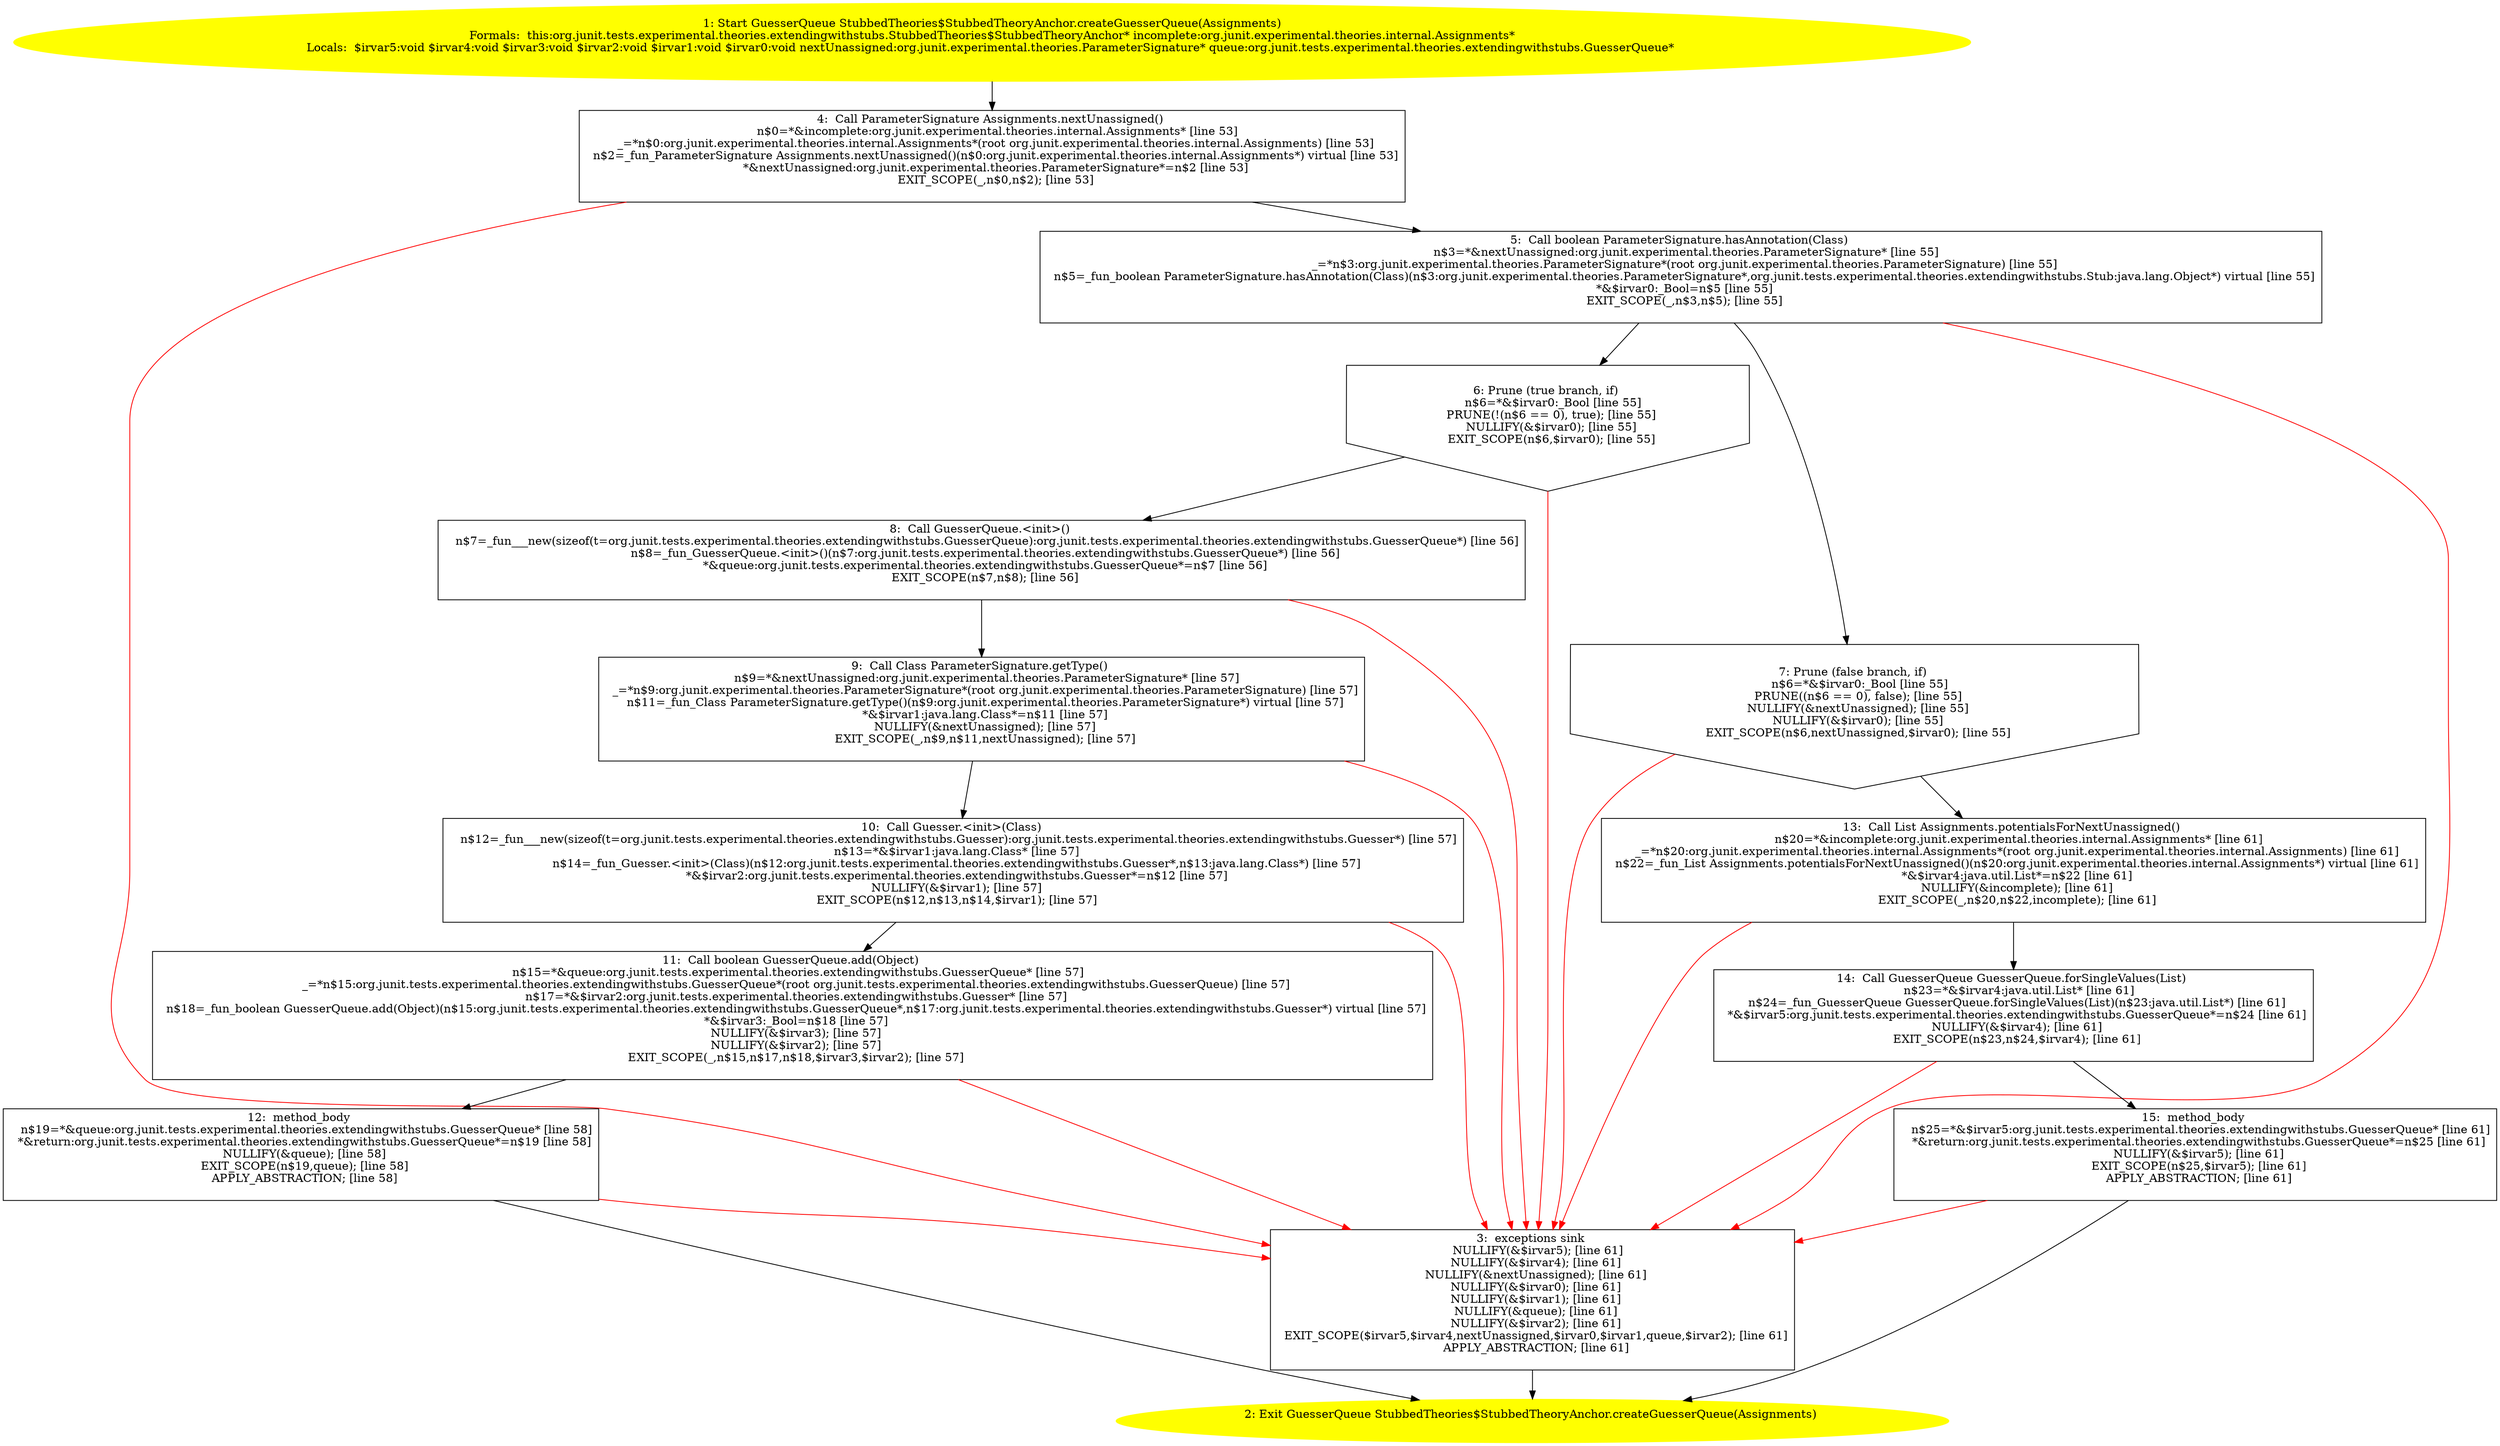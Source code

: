 /* @generated */
digraph cfg {
"org.junit.tests.experimental.theories.extendingwithstubs.StubbedTheories$StubbedTheoryAnchor.createG.51b8551e8a2bf22511066730b3451357_1" [label="1: Start GuesserQueue StubbedTheories$StubbedTheoryAnchor.createGuesserQueue(Assignments)\nFormals:  this:org.junit.tests.experimental.theories.extendingwithstubs.StubbedTheories$StubbedTheoryAnchor* incomplete:org.junit.experimental.theories.internal.Assignments*\nLocals:  $irvar5:void $irvar4:void $irvar3:void $irvar2:void $irvar1:void $irvar0:void nextUnassigned:org.junit.experimental.theories.ParameterSignature* queue:org.junit.tests.experimental.theories.extendingwithstubs.GuesserQueue* \n  " color=yellow style=filled]
	

	 "org.junit.tests.experimental.theories.extendingwithstubs.StubbedTheories$StubbedTheoryAnchor.createG.51b8551e8a2bf22511066730b3451357_1" -> "org.junit.tests.experimental.theories.extendingwithstubs.StubbedTheories$StubbedTheoryAnchor.createG.51b8551e8a2bf22511066730b3451357_4" ;
"org.junit.tests.experimental.theories.extendingwithstubs.StubbedTheories$StubbedTheoryAnchor.createG.51b8551e8a2bf22511066730b3451357_2" [label="2: Exit GuesserQueue StubbedTheories$StubbedTheoryAnchor.createGuesserQueue(Assignments) \n  " color=yellow style=filled]
	

"org.junit.tests.experimental.theories.extendingwithstubs.StubbedTheories$StubbedTheoryAnchor.createG.51b8551e8a2bf22511066730b3451357_3" [label="3:  exceptions sink \n   NULLIFY(&$irvar5); [line 61]\n  NULLIFY(&$irvar4); [line 61]\n  NULLIFY(&nextUnassigned); [line 61]\n  NULLIFY(&$irvar0); [line 61]\n  NULLIFY(&$irvar1); [line 61]\n  NULLIFY(&queue); [line 61]\n  NULLIFY(&$irvar2); [line 61]\n  EXIT_SCOPE($irvar5,$irvar4,nextUnassigned,$irvar0,$irvar1,queue,$irvar2); [line 61]\n  APPLY_ABSTRACTION; [line 61]\n " shape="box"]
	

	 "org.junit.tests.experimental.theories.extendingwithstubs.StubbedTheories$StubbedTheoryAnchor.createG.51b8551e8a2bf22511066730b3451357_3" -> "org.junit.tests.experimental.theories.extendingwithstubs.StubbedTheories$StubbedTheoryAnchor.createG.51b8551e8a2bf22511066730b3451357_2" ;
"org.junit.tests.experimental.theories.extendingwithstubs.StubbedTheories$StubbedTheoryAnchor.createG.51b8551e8a2bf22511066730b3451357_4" [label="4:  Call ParameterSignature Assignments.nextUnassigned() \n   n$0=*&incomplete:org.junit.experimental.theories.internal.Assignments* [line 53]\n  _=*n$0:org.junit.experimental.theories.internal.Assignments*(root org.junit.experimental.theories.internal.Assignments) [line 53]\n  n$2=_fun_ParameterSignature Assignments.nextUnassigned()(n$0:org.junit.experimental.theories.internal.Assignments*) virtual [line 53]\n  *&nextUnassigned:org.junit.experimental.theories.ParameterSignature*=n$2 [line 53]\n  EXIT_SCOPE(_,n$0,n$2); [line 53]\n " shape="box"]
	

	 "org.junit.tests.experimental.theories.extendingwithstubs.StubbedTheories$StubbedTheoryAnchor.createG.51b8551e8a2bf22511066730b3451357_4" -> "org.junit.tests.experimental.theories.extendingwithstubs.StubbedTheories$StubbedTheoryAnchor.createG.51b8551e8a2bf22511066730b3451357_5" ;
	 "org.junit.tests.experimental.theories.extendingwithstubs.StubbedTheories$StubbedTheoryAnchor.createG.51b8551e8a2bf22511066730b3451357_4" -> "org.junit.tests.experimental.theories.extendingwithstubs.StubbedTheories$StubbedTheoryAnchor.createG.51b8551e8a2bf22511066730b3451357_3" [color="red" ];
"org.junit.tests.experimental.theories.extendingwithstubs.StubbedTheories$StubbedTheoryAnchor.createG.51b8551e8a2bf22511066730b3451357_5" [label="5:  Call boolean ParameterSignature.hasAnnotation(Class) \n   n$3=*&nextUnassigned:org.junit.experimental.theories.ParameterSignature* [line 55]\n  _=*n$3:org.junit.experimental.theories.ParameterSignature*(root org.junit.experimental.theories.ParameterSignature) [line 55]\n  n$5=_fun_boolean ParameterSignature.hasAnnotation(Class)(n$3:org.junit.experimental.theories.ParameterSignature*,org.junit.tests.experimental.theories.extendingwithstubs.Stub:java.lang.Object*) virtual [line 55]\n  *&$irvar0:_Bool=n$5 [line 55]\n  EXIT_SCOPE(_,n$3,n$5); [line 55]\n " shape="box"]
	

	 "org.junit.tests.experimental.theories.extendingwithstubs.StubbedTheories$StubbedTheoryAnchor.createG.51b8551e8a2bf22511066730b3451357_5" -> "org.junit.tests.experimental.theories.extendingwithstubs.StubbedTheories$StubbedTheoryAnchor.createG.51b8551e8a2bf22511066730b3451357_6" ;
	 "org.junit.tests.experimental.theories.extendingwithstubs.StubbedTheories$StubbedTheoryAnchor.createG.51b8551e8a2bf22511066730b3451357_5" -> "org.junit.tests.experimental.theories.extendingwithstubs.StubbedTheories$StubbedTheoryAnchor.createG.51b8551e8a2bf22511066730b3451357_7" ;
	 "org.junit.tests.experimental.theories.extendingwithstubs.StubbedTheories$StubbedTheoryAnchor.createG.51b8551e8a2bf22511066730b3451357_5" -> "org.junit.tests.experimental.theories.extendingwithstubs.StubbedTheories$StubbedTheoryAnchor.createG.51b8551e8a2bf22511066730b3451357_3" [color="red" ];
"org.junit.tests.experimental.theories.extendingwithstubs.StubbedTheories$StubbedTheoryAnchor.createG.51b8551e8a2bf22511066730b3451357_6" [label="6: Prune (true branch, if) \n   n$6=*&$irvar0:_Bool [line 55]\n  PRUNE(!(n$6 == 0), true); [line 55]\n  NULLIFY(&$irvar0); [line 55]\n  EXIT_SCOPE(n$6,$irvar0); [line 55]\n " shape="invhouse"]
	

	 "org.junit.tests.experimental.theories.extendingwithstubs.StubbedTheories$StubbedTheoryAnchor.createG.51b8551e8a2bf22511066730b3451357_6" -> "org.junit.tests.experimental.theories.extendingwithstubs.StubbedTheories$StubbedTheoryAnchor.createG.51b8551e8a2bf22511066730b3451357_8" ;
	 "org.junit.tests.experimental.theories.extendingwithstubs.StubbedTheories$StubbedTheoryAnchor.createG.51b8551e8a2bf22511066730b3451357_6" -> "org.junit.tests.experimental.theories.extendingwithstubs.StubbedTheories$StubbedTheoryAnchor.createG.51b8551e8a2bf22511066730b3451357_3" [color="red" ];
"org.junit.tests.experimental.theories.extendingwithstubs.StubbedTheories$StubbedTheoryAnchor.createG.51b8551e8a2bf22511066730b3451357_7" [label="7: Prune (false branch, if) \n   n$6=*&$irvar0:_Bool [line 55]\n  PRUNE((n$6 == 0), false); [line 55]\n  NULLIFY(&nextUnassigned); [line 55]\n  NULLIFY(&$irvar0); [line 55]\n  EXIT_SCOPE(n$6,nextUnassigned,$irvar0); [line 55]\n " shape="invhouse"]
	

	 "org.junit.tests.experimental.theories.extendingwithstubs.StubbedTheories$StubbedTheoryAnchor.createG.51b8551e8a2bf22511066730b3451357_7" -> "org.junit.tests.experimental.theories.extendingwithstubs.StubbedTheories$StubbedTheoryAnchor.createG.51b8551e8a2bf22511066730b3451357_13" ;
	 "org.junit.tests.experimental.theories.extendingwithstubs.StubbedTheories$StubbedTheoryAnchor.createG.51b8551e8a2bf22511066730b3451357_7" -> "org.junit.tests.experimental.theories.extendingwithstubs.StubbedTheories$StubbedTheoryAnchor.createG.51b8551e8a2bf22511066730b3451357_3" [color="red" ];
"org.junit.tests.experimental.theories.extendingwithstubs.StubbedTheories$StubbedTheoryAnchor.createG.51b8551e8a2bf22511066730b3451357_8" [label="8:  Call GuesserQueue.<init>() \n   n$7=_fun___new(sizeof(t=org.junit.tests.experimental.theories.extendingwithstubs.GuesserQueue):org.junit.tests.experimental.theories.extendingwithstubs.GuesserQueue*) [line 56]\n  n$8=_fun_GuesserQueue.<init>()(n$7:org.junit.tests.experimental.theories.extendingwithstubs.GuesserQueue*) [line 56]\n  *&queue:org.junit.tests.experimental.theories.extendingwithstubs.GuesserQueue*=n$7 [line 56]\n  EXIT_SCOPE(n$7,n$8); [line 56]\n " shape="box"]
	

	 "org.junit.tests.experimental.theories.extendingwithstubs.StubbedTheories$StubbedTheoryAnchor.createG.51b8551e8a2bf22511066730b3451357_8" -> "org.junit.tests.experimental.theories.extendingwithstubs.StubbedTheories$StubbedTheoryAnchor.createG.51b8551e8a2bf22511066730b3451357_9" ;
	 "org.junit.tests.experimental.theories.extendingwithstubs.StubbedTheories$StubbedTheoryAnchor.createG.51b8551e8a2bf22511066730b3451357_8" -> "org.junit.tests.experimental.theories.extendingwithstubs.StubbedTheories$StubbedTheoryAnchor.createG.51b8551e8a2bf22511066730b3451357_3" [color="red" ];
"org.junit.tests.experimental.theories.extendingwithstubs.StubbedTheories$StubbedTheoryAnchor.createG.51b8551e8a2bf22511066730b3451357_9" [label="9:  Call Class ParameterSignature.getType() \n   n$9=*&nextUnassigned:org.junit.experimental.theories.ParameterSignature* [line 57]\n  _=*n$9:org.junit.experimental.theories.ParameterSignature*(root org.junit.experimental.theories.ParameterSignature) [line 57]\n  n$11=_fun_Class ParameterSignature.getType()(n$9:org.junit.experimental.theories.ParameterSignature*) virtual [line 57]\n  *&$irvar1:java.lang.Class*=n$11 [line 57]\n  NULLIFY(&nextUnassigned); [line 57]\n  EXIT_SCOPE(_,n$9,n$11,nextUnassigned); [line 57]\n " shape="box"]
	

	 "org.junit.tests.experimental.theories.extendingwithstubs.StubbedTheories$StubbedTheoryAnchor.createG.51b8551e8a2bf22511066730b3451357_9" -> "org.junit.tests.experimental.theories.extendingwithstubs.StubbedTheories$StubbedTheoryAnchor.createG.51b8551e8a2bf22511066730b3451357_10" ;
	 "org.junit.tests.experimental.theories.extendingwithstubs.StubbedTheories$StubbedTheoryAnchor.createG.51b8551e8a2bf22511066730b3451357_9" -> "org.junit.tests.experimental.theories.extendingwithstubs.StubbedTheories$StubbedTheoryAnchor.createG.51b8551e8a2bf22511066730b3451357_3" [color="red" ];
"org.junit.tests.experimental.theories.extendingwithstubs.StubbedTheories$StubbedTheoryAnchor.createG.51b8551e8a2bf22511066730b3451357_10" [label="10:  Call Guesser.<init>(Class) \n   n$12=_fun___new(sizeof(t=org.junit.tests.experimental.theories.extendingwithstubs.Guesser):org.junit.tests.experimental.theories.extendingwithstubs.Guesser*) [line 57]\n  n$13=*&$irvar1:java.lang.Class* [line 57]\n  n$14=_fun_Guesser.<init>(Class)(n$12:org.junit.tests.experimental.theories.extendingwithstubs.Guesser*,n$13:java.lang.Class*) [line 57]\n  *&$irvar2:org.junit.tests.experimental.theories.extendingwithstubs.Guesser*=n$12 [line 57]\n  NULLIFY(&$irvar1); [line 57]\n  EXIT_SCOPE(n$12,n$13,n$14,$irvar1); [line 57]\n " shape="box"]
	

	 "org.junit.tests.experimental.theories.extendingwithstubs.StubbedTheories$StubbedTheoryAnchor.createG.51b8551e8a2bf22511066730b3451357_10" -> "org.junit.tests.experimental.theories.extendingwithstubs.StubbedTheories$StubbedTheoryAnchor.createG.51b8551e8a2bf22511066730b3451357_11" ;
	 "org.junit.tests.experimental.theories.extendingwithstubs.StubbedTheories$StubbedTheoryAnchor.createG.51b8551e8a2bf22511066730b3451357_10" -> "org.junit.tests.experimental.theories.extendingwithstubs.StubbedTheories$StubbedTheoryAnchor.createG.51b8551e8a2bf22511066730b3451357_3" [color="red" ];
"org.junit.tests.experimental.theories.extendingwithstubs.StubbedTheories$StubbedTheoryAnchor.createG.51b8551e8a2bf22511066730b3451357_11" [label="11:  Call boolean GuesserQueue.add(Object) \n   n$15=*&queue:org.junit.tests.experimental.theories.extendingwithstubs.GuesserQueue* [line 57]\n  _=*n$15:org.junit.tests.experimental.theories.extendingwithstubs.GuesserQueue*(root org.junit.tests.experimental.theories.extendingwithstubs.GuesserQueue) [line 57]\n  n$17=*&$irvar2:org.junit.tests.experimental.theories.extendingwithstubs.Guesser* [line 57]\n  n$18=_fun_boolean GuesserQueue.add(Object)(n$15:org.junit.tests.experimental.theories.extendingwithstubs.GuesserQueue*,n$17:org.junit.tests.experimental.theories.extendingwithstubs.Guesser*) virtual [line 57]\n  *&$irvar3:_Bool=n$18 [line 57]\n  NULLIFY(&$irvar3); [line 57]\n  NULLIFY(&$irvar2); [line 57]\n  EXIT_SCOPE(_,n$15,n$17,n$18,$irvar3,$irvar2); [line 57]\n " shape="box"]
	

	 "org.junit.tests.experimental.theories.extendingwithstubs.StubbedTheories$StubbedTheoryAnchor.createG.51b8551e8a2bf22511066730b3451357_11" -> "org.junit.tests.experimental.theories.extendingwithstubs.StubbedTheories$StubbedTheoryAnchor.createG.51b8551e8a2bf22511066730b3451357_12" ;
	 "org.junit.tests.experimental.theories.extendingwithstubs.StubbedTheories$StubbedTheoryAnchor.createG.51b8551e8a2bf22511066730b3451357_11" -> "org.junit.tests.experimental.theories.extendingwithstubs.StubbedTheories$StubbedTheoryAnchor.createG.51b8551e8a2bf22511066730b3451357_3" [color="red" ];
"org.junit.tests.experimental.theories.extendingwithstubs.StubbedTheories$StubbedTheoryAnchor.createG.51b8551e8a2bf22511066730b3451357_12" [label="12:  method_body \n   n$19=*&queue:org.junit.tests.experimental.theories.extendingwithstubs.GuesserQueue* [line 58]\n  *&return:org.junit.tests.experimental.theories.extendingwithstubs.GuesserQueue*=n$19 [line 58]\n  NULLIFY(&queue); [line 58]\n  EXIT_SCOPE(n$19,queue); [line 58]\n  APPLY_ABSTRACTION; [line 58]\n " shape="box"]
	

	 "org.junit.tests.experimental.theories.extendingwithstubs.StubbedTheories$StubbedTheoryAnchor.createG.51b8551e8a2bf22511066730b3451357_12" -> "org.junit.tests.experimental.theories.extendingwithstubs.StubbedTheories$StubbedTheoryAnchor.createG.51b8551e8a2bf22511066730b3451357_2" ;
	 "org.junit.tests.experimental.theories.extendingwithstubs.StubbedTheories$StubbedTheoryAnchor.createG.51b8551e8a2bf22511066730b3451357_12" -> "org.junit.tests.experimental.theories.extendingwithstubs.StubbedTheories$StubbedTheoryAnchor.createG.51b8551e8a2bf22511066730b3451357_3" [color="red" ];
"org.junit.tests.experimental.theories.extendingwithstubs.StubbedTheories$StubbedTheoryAnchor.createG.51b8551e8a2bf22511066730b3451357_13" [label="13:  Call List Assignments.potentialsForNextUnassigned() \n   n$20=*&incomplete:org.junit.experimental.theories.internal.Assignments* [line 61]\n  _=*n$20:org.junit.experimental.theories.internal.Assignments*(root org.junit.experimental.theories.internal.Assignments) [line 61]\n  n$22=_fun_List Assignments.potentialsForNextUnassigned()(n$20:org.junit.experimental.theories.internal.Assignments*) virtual [line 61]\n  *&$irvar4:java.util.List*=n$22 [line 61]\n  NULLIFY(&incomplete); [line 61]\n  EXIT_SCOPE(_,n$20,n$22,incomplete); [line 61]\n " shape="box"]
	

	 "org.junit.tests.experimental.theories.extendingwithstubs.StubbedTheories$StubbedTheoryAnchor.createG.51b8551e8a2bf22511066730b3451357_13" -> "org.junit.tests.experimental.theories.extendingwithstubs.StubbedTheories$StubbedTheoryAnchor.createG.51b8551e8a2bf22511066730b3451357_14" ;
	 "org.junit.tests.experimental.theories.extendingwithstubs.StubbedTheories$StubbedTheoryAnchor.createG.51b8551e8a2bf22511066730b3451357_13" -> "org.junit.tests.experimental.theories.extendingwithstubs.StubbedTheories$StubbedTheoryAnchor.createG.51b8551e8a2bf22511066730b3451357_3" [color="red" ];
"org.junit.tests.experimental.theories.extendingwithstubs.StubbedTheories$StubbedTheoryAnchor.createG.51b8551e8a2bf22511066730b3451357_14" [label="14:  Call GuesserQueue GuesserQueue.forSingleValues(List) \n   n$23=*&$irvar4:java.util.List* [line 61]\n  n$24=_fun_GuesserQueue GuesserQueue.forSingleValues(List)(n$23:java.util.List*) [line 61]\n  *&$irvar5:org.junit.tests.experimental.theories.extendingwithstubs.GuesserQueue*=n$24 [line 61]\n  NULLIFY(&$irvar4); [line 61]\n  EXIT_SCOPE(n$23,n$24,$irvar4); [line 61]\n " shape="box"]
	

	 "org.junit.tests.experimental.theories.extendingwithstubs.StubbedTheories$StubbedTheoryAnchor.createG.51b8551e8a2bf22511066730b3451357_14" -> "org.junit.tests.experimental.theories.extendingwithstubs.StubbedTheories$StubbedTheoryAnchor.createG.51b8551e8a2bf22511066730b3451357_15" ;
	 "org.junit.tests.experimental.theories.extendingwithstubs.StubbedTheories$StubbedTheoryAnchor.createG.51b8551e8a2bf22511066730b3451357_14" -> "org.junit.tests.experimental.theories.extendingwithstubs.StubbedTheories$StubbedTheoryAnchor.createG.51b8551e8a2bf22511066730b3451357_3" [color="red" ];
"org.junit.tests.experimental.theories.extendingwithstubs.StubbedTheories$StubbedTheoryAnchor.createG.51b8551e8a2bf22511066730b3451357_15" [label="15:  method_body \n   n$25=*&$irvar5:org.junit.tests.experimental.theories.extendingwithstubs.GuesserQueue* [line 61]\n  *&return:org.junit.tests.experimental.theories.extendingwithstubs.GuesserQueue*=n$25 [line 61]\n  NULLIFY(&$irvar5); [line 61]\n  EXIT_SCOPE(n$25,$irvar5); [line 61]\n  APPLY_ABSTRACTION; [line 61]\n " shape="box"]
	

	 "org.junit.tests.experimental.theories.extendingwithstubs.StubbedTheories$StubbedTheoryAnchor.createG.51b8551e8a2bf22511066730b3451357_15" -> "org.junit.tests.experimental.theories.extendingwithstubs.StubbedTheories$StubbedTheoryAnchor.createG.51b8551e8a2bf22511066730b3451357_2" ;
	 "org.junit.tests.experimental.theories.extendingwithstubs.StubbedTheories$StubbedTheoryAnchor.createG.51b8551e8a2bf22511066730b3451357_15" -> "org.junit.tests.experimental.theories.extendingwithstubs.StubbedTheories$StubbedTheoryAnchor.createG.51b8551e8a2bf22511066730b3451357_3" [color="red" ];
}
